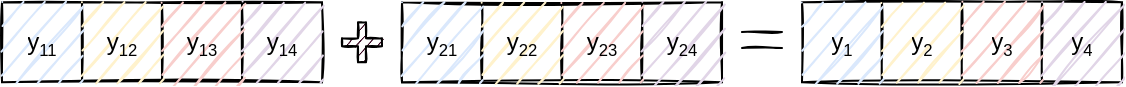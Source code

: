<mxfile version="15.8.7" type="device"><diagram id="DCGBK1BLRm3Es3VZ5h6A" name="第 1 页"><mxGraphModel dx="-67" dy="707" grid="1" gridSize="10" guides="1" tooltips="1" connect="1" arrows="1" fold="1" page="1" pageScale="1" pageWidth="827" pageHeight="1169" math="0" shadow="0"><root><mxCell id="0"/><mxCell id="1" parent="0"/><mxCell id="dvxvWBjJ0_uM-kNdtA0--1" value="" style="shape=table;startSize=0;container=1;collapsible=0;childLayout=tableLayout;rounded=1;shadow=0;sketch=1;strokeWidth=1;" vertex="1" parent="1"><mxGeometry x="880" y="282.13" width="160" height="40" as="geometry"/></mxCell><mxCell id="dvxvWBjJ0_uM-kNdtA0--2" value="" style="shape=partialRectangle;collapsible=0;dropTarget=0;pointerEvents=0;fillColor=none;top=0;left=0;bottom=0;right=0;points=[[0,0.5],[1,0.5]];portConstraint=eastwest;rounded=1;shadow=0;sketch=1;strokeWidth=1;" vertex="1" parent="dvxvWBjJ0_uM-kNdtA0--1"><mxGeometry width="160" height="40" as="geometry"/></mxCell><mxCell id="dvxvWBjJ0_uM-kNdtA0--3" value="y&lt;span style=&quot;font-size: 10px&quot;&gt;&lt;sub&gt;11&lt;/sub&gt;&lt;/span&gt;" style="shape=partialRectangle;html=1;whiteSpace=wrap;connectable=0;overflow=hidden;fillColor=#dae8fc;top=0;left=0;bottom=0;right=0;pointerEvents=1;rounded=1;shadow=0;sketch=1;strokeWidth=2;strokeColor=#6c8ebf;" vertex="1" parent="dvxvWBjJ0_uM-kNdtA0--2"><mxGeometry width="40" height="40" as="geometry"><mxRectangle width="40" height="40" as="alternateBounds"/></mxGeometry></mxCell><mxCell id="dvxvWBjJ0_uM-kNdtA0--4" value="y&lt;span style=&quot;font-size: 10px&quot;&gt;&lt;sub&gt;12&lt;/sub&gt;&lt;/span&gt;" style="shape=partialRectangle;html=1;whiteSpace=wrap;connectable=0;overflow=hidden;fillColor=#fff2cc;top=0;left=0;bottom=0;right=0;pointerEvents=1;rounded=1;shadow=0;sketch=1;strokeWidth=2;strokeColor=#d6b656;" vertex="1" parent="dvxvWBjJ0_uM-kNdtA0--2"><mxGeometry x="40" width="40" height="40" as="geometry"><mxRectangle width="40" height="40" as="alternateBounds"/></mxGeometry></mxCell><mxCell id="dvxvWBjJ0_uM-kNdtA0--5" value="y&lt;span style=&quot;font-size: 10px&quot;&gt;&lt;sub&gt;13&lt;/sub&gt;&lt;/span&gt;" style="shape=partialRectangle;html=1;whiteSpace=wrap;connectable=0;overflow=hidden;fillColor=#f8cecc;top=0;left=0;bottom=0;right=0;pointerEvents=1;rounded=1;shadow=0;sketch=1;strokeWidth=2;strokeColor=#b85450;" vertex="1" parent="dvxvWBjJ0_uM-kNdtA0--2"><mxGeometry x="80" width="40" height="40" as="geometry"><mxRectangle width="40" height="40" as="alternateBounds"/></mxGeometry></mxCell><mxCell id="dvxvWBjJ0_uM-kNdtA0--6" value="y&lt;span style=&quot;font-size: 10px&quot;&gt;&lt;sub&gt;14&lt;/sub&gt;&lt;/span&gt;" style="shape=partialRectangle;html=1;whiteSpace=wrap;connectable=0;overflow=hidden;fillColor=#e1d5e7;top=0;left=0;bottom=0;right=0;pointerEvents=1;rounded=1;shadow=0;sketch=1;strokeWidth=2;strokeColor=#9673a6;" vertex="1" parent="dvxvWBjJ0_uM-kNdtA0--2"><mxGeometry x="120" width="40" height="40" as="geometry"><mxRectangle width="40" height="40" as="alternateBounds"/></mxGeometry></mxCell><mxCell id="dvxvWBjJ0_uM-kNdtA0--7" value="" style="shape=table;startSize=0;container=1;collapsible=0;childLayout=tableLayout;rounded=1;shadow=0;sketch=1;strokeWidth=1;" vertex="1" parent="1"><mxGeometry x="1080" y="282.13" width="160" height="40" as="geometry"/></mxCell><mxCell id="dvxvWBjJ0_uM-kNdtA0--8" value="" style="shape=partialRectangle;collapsible=0;dropTarget=0;pointerEvents=0;fillColor=none;top=0;left=0;bottom=0;right=0;points=[[0,0.5],[1,0.5]];portConstraint=eastwest;rounded=1;shadow=0;sketch=1;strokeWidth=1;" vertex="1" parent="dvxvWBjJ0_uM-kNdtA0--7"><mxGeometry width="160" height="40" as="geometry"/></mxCell><mxCell id="dvxvWBjJ0_uM-kNdtA0--9" value="y&lt;span style=&quot;font-size: 10px&quot;&gt;&lt;sub&gt;21&lt;/sub&gt;&lt;/span&gt;" style="shape=partialRectangle;html=1;whiteSpace=wrap;connectable=0;overflow=hidden;fillColor=#dae8fc;top=0;left=0;bottom=0;right=0;pointerEvents=1;rounded=1;shadow=0;sketch=1;strokeWidth=2;strokeColor=#6c8ebf;" vertex="1" parent="dvxvWBjJ0_uM-kNdtA0--8"><mxGeometry width="40" height="40" as="geometry"><mxRectangle width="40" height="40" as="alternateBounds"/></mxGeometry></mxCell><mxCell id="dvxvWBjJ0_uM-kNdtA0--10" value="y&lt;span style=&quot;font-size: 10px&quot;&gt;&lt;sub&gt;22&lt;/sub&gt;&lt;/span&gt;" style="shape=partialRectangle;html=1;whiteSpace=wrap;connectable=0;overflow=hidden;fillColor=#fff2cc;top=0;left=0;bottom=0;right=0;pointerEvents=1;rounded=1;shadow=0;sketch=1;strokeWidth=2;strokeColor=#d6b656;" vertex="1" parent="dvxvWBjJ0_uM-kNdtA0--8"><mxGeometry x="40" width="40" height="40" as="geometry"><mxRectangle width="40" height="40" as="alternateBounds"/></mxGeometry></mxCell><mxCell id="dvxvWBjJ0_uM-kNdtA0--11" value="y&lt;span style=&quot;font-size: 10px&quot;&gt;&lt;sub&gt;23&lt;/sub&gt;&lt;/span&gt;" style="shape=partialRectangle;html=1;whiteSpace=wrap;connectable=0;overflow=hidden;fillColor=#f8cecc;top=0;left=0;bottom=0;right=0;pointerEvents=1;rounded=1;shadow=0;sketch=1;strokeWidth=2;strokeColor=#b85450;" vertex="1" parent="dvxvWBjJ0_uM-kNdtA0--8"><mxGeometry x="80" width="40" height="40" as="geometry"><mxRectangle width="40" height="40" as="alternateBounds"/></mxGeometry></mxCell><mxCell id="dvxvWBjJ0_uM-kNdtA0--12" value="y&lt;span style=&quot;font-size: 10px&quot;&gt;&lt;sub&gt;24&lt;/sub&gt;&lt;/span&gt;" style="shape=partialRectangle;html=1;whiteSpace=wrap;connectable=0;overflow=hidden;fillColor=#e1d5e7;top=0;left=0;bottom=0;right=0;pointerEvents=1;rounded=1;shadow=0;sketch=1;strokeWidth=2;strokeColor=#9673a6;" vertex="1" parent="dvxvWBjJ0_uM-kNdtA0--8"><mxGeometry x="120" width="40" height="40" as="geometry"><mxRectangle width="40" height="40" as="alternateBounds"/></mxGeometry></mxCell><mxCell id="dvxvWBjJ0_uM-kNdtA0--20" value="" style="shape=cross;whiteSpace=wrap;html=1;fillColor=#33001A;sketch=1;" vertex="1" parent="1"><mxGeometry x="1050" y="292.13" width="20" height="20" as="geometry"/></mxCell><mxCell id="dvxvWBjJ0_uM-kNdtA0--25" value="" style="endArrow=none;html=1;rounded=0;sketch=1;" edge="1" parent="1"><mxGeometry width="50" height="50" relative="1" as="geometry"><mxPoint x="1250" y="297" as="sourcePoint"/><mxPoint x="1270" y="297" as="targetPoint"/></mxGeometry></mxCell><mxCell id="dvxvWBjJ0_uM-kNdtA0--26" value="" style="endArrow=none;html=1;rounded=0;sketch=1;" edge="1" parent="1"><mxGeometry width="50" height="50" relative="1" as="geometry"><mxPoint x="1250" y="305" as="sourcePoint"/><mxPoint x="1270" y="305" as="targetPoint"/></mxGeometry></mxCell><mxCell id="dvxvWBjJ0_uM-kNdtA0--28" value="" style="shape=table;startSize=0;container=1;collapsible=0;childLayout=tableLayout;rounded=1;shadow=0;sketch=1;strokeWidth=1;" vertex="1" parent="1"><mxGeometry x="1280" y="282.13" width="160" height="40" as="geometry"/></mxCell><mxCell id="dvxvWBjJ0_uM-kNdtA0--29" value="" style="shape=partialRectangle;collapsible=0;dropTarget=0;pointerEvents=0;fillColor=none;top=0;left=0;bottom=0;right=0;points=[[0,0.5],[1,0.5]];portConstraint=eastwest;rounded=1;shadow=0;sketch=1;strokeWidth=1;" vertex="1" parent="dvxvWBjJ0_uM-kNdtA0--28"><mxGeometry width="160" height="40" as="geometry"/></mxCell><mxCell id="dvxvWBjJ0_uM-kNdtA0--30" value="y&lt;span style=&quot;font-size: 10px&quot;&gt;&lt;sub&gt;1&lt;/sub&gt;&lt;/span&gt;" style="shape=partialRectangle;html=1;whiteSpace=wrap;connectable=0;overflow=hidden;fillColor=#dae8fc;top=0;left=0;bottom=0;right=0;pointerEvents=1;rounded=1;shadow=0;sketch=1;strokeWidth=2;strokeColor=#6c8ebf;" vertex="1" parent="dvxvWBjJ0_uM-kNdtA0--29"><mxGeometry width="40" height="40" as="geometry"><mxRectangle width="40" height="40" as="alternateBounds"/></mxGeometry></mxCell><mxCell id="dvxvWBjJ0_uM-kNdtA0--31" value="y&lt;span style=&quot;font-size: 10px&quot;&gt;&lt;sub&gt;2&lt;/sub&gt;&lt;/span&gt;" style="shape=partialRectangle;html=1;whiteSpace=wrap;connectable=0;overflow=hidden;fillColor=#fff2cc;top=0;left=0;bottom=0;right=0;pointerEvents=1;rounded=1;shadow=0;sketch=1;strokeWidth=2;strokeColor=#d6b656;" vertex="1" parent="dvxvWBjJ0_uM-kNdtA0--29"><mxGeometry x="40" width="40" height="40" as="geometry"><mxRectangle width="40" height="40" as="alternateBounds"/></mxGeometry></mxCell><mxCell id="dvxvWBjJ0_uM-kNdtA0--32" value="y&lt;span style=&quot;font-size: 10px&quot;&gt;&lt;sub&gt;3&lt;/sub&gt;&lt;/span&gt;" style="shape=partialRectangle;html=1;whiteSpace=wrap;connectable=0;overflow=hidden;fillColor=#f8cecc;top=0;left=0;bottom=0;right=0;pointerEvents=1;rounded=1;shadow=0;sketch=1;strokeWidth=2;strokeColor=#b85450;" vertex="1" parent="dvxvWBjJ0_uM-kNdtA0--29"><mxGeometry x="80" width="40" height="40" as="geometry"><mxRectangle width="40" height="40" as="alternateBounds"/></mxGeometry></mxCell><mxCell id="dvxvWBjJ0_uM-kNdtA0--33" value="y&lt;span style=&quot;font-size: 10px&quot;&gt;&lt;sub&gt;4&lt;/sub&gt;&lt;/span&gt;" style="shape=partialRectangle;html=1;whiteSpace=wrap;connectable=0;overflow=hidden;fillColor=#e1d5e7;top=0;left=0;bottom=0;right=0;pointerEvents=1;rounded=1;shadow=0;sketch=1;strokeWidth=2;strokeColor=#9673a6;" vertex="1" parent="dvxvWBjJ0_uM-kNdtA0--29"><mxGeometry x="120" width="40" height="40" as="geometry"><mxRectangle width="40" height="40" as="alternateBounds"/></mxGeometry></mxCell></root></mxGraphModel></diagram></mxfile>